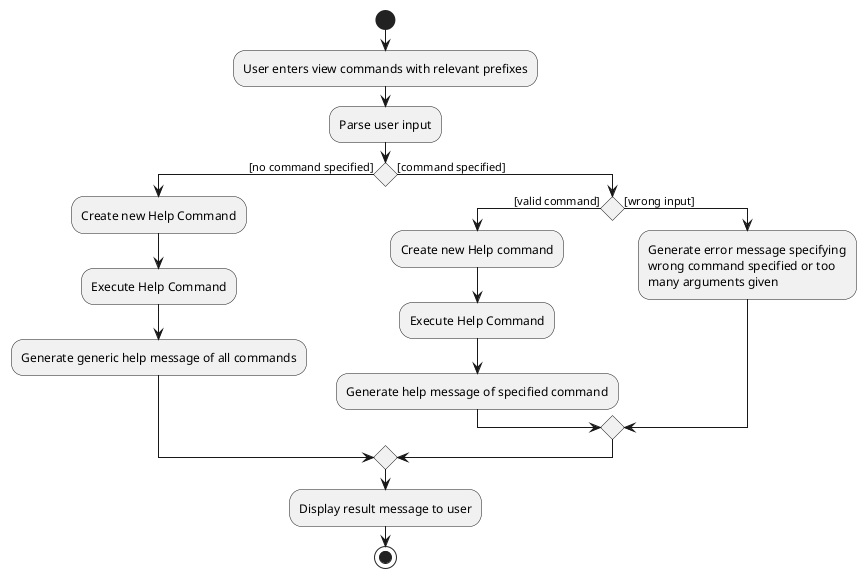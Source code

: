 @startuml
start
:User enters view commands with relevant prefixes;
:Parse user input;

'Since the beta syntax does not support placing the condition outside the
'diamond we place it as the true branch instead.

if () then ([no command specified])
    :Create new Help Command;
    :Execute Help Command;
    :Generate generic help message of all commands;

else ([command specified])
    if () then ([valid command])
    :Create new Help command;
    :Execute Help Command;
    :Generate help message of specified command;
    else ([wrong input])
    :Generate error message specifying
    wrong command specified or too
    many arguments given;
    endif
endif
:Display result message to user;
stop

@enduml